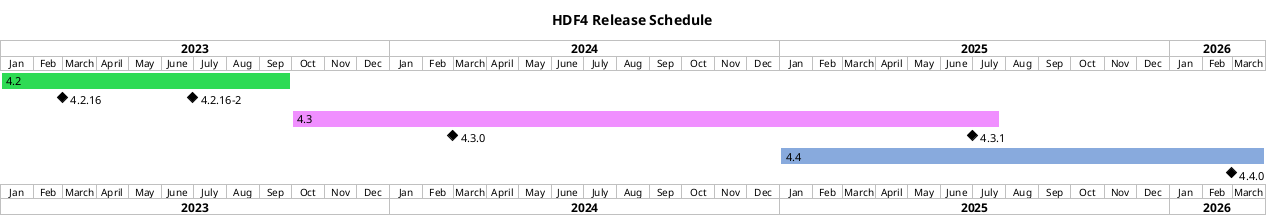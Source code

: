 @startgantt

title HDF4 Release Schedule

projectscale monthly
Project starts 2023-01-01

[4.2] starts 2022-01-01 and lasts 39 weeks
[4.2.16] happens 2023-02-28
[4.2.16-2] happens 2023-06-30
[4.2.16-2] displays on same row as [4.2.16]
[4.2] is colored in #2EDB54

[4.3] starts 2023-10-01 and lasts 95 weeks
[4.3.0] happens 2024-02-29
[4.3.1] happens 2025-06-30
[4.3.1] displays on same row as [4.3.0]
[4.3] is colored in #F08FFF

[4.4] starts 2025-01-01 and lasts 65 weeks
[4.4.0] happens 2026-02-28
[4.4] is colored in #88AADD

@endgantt
